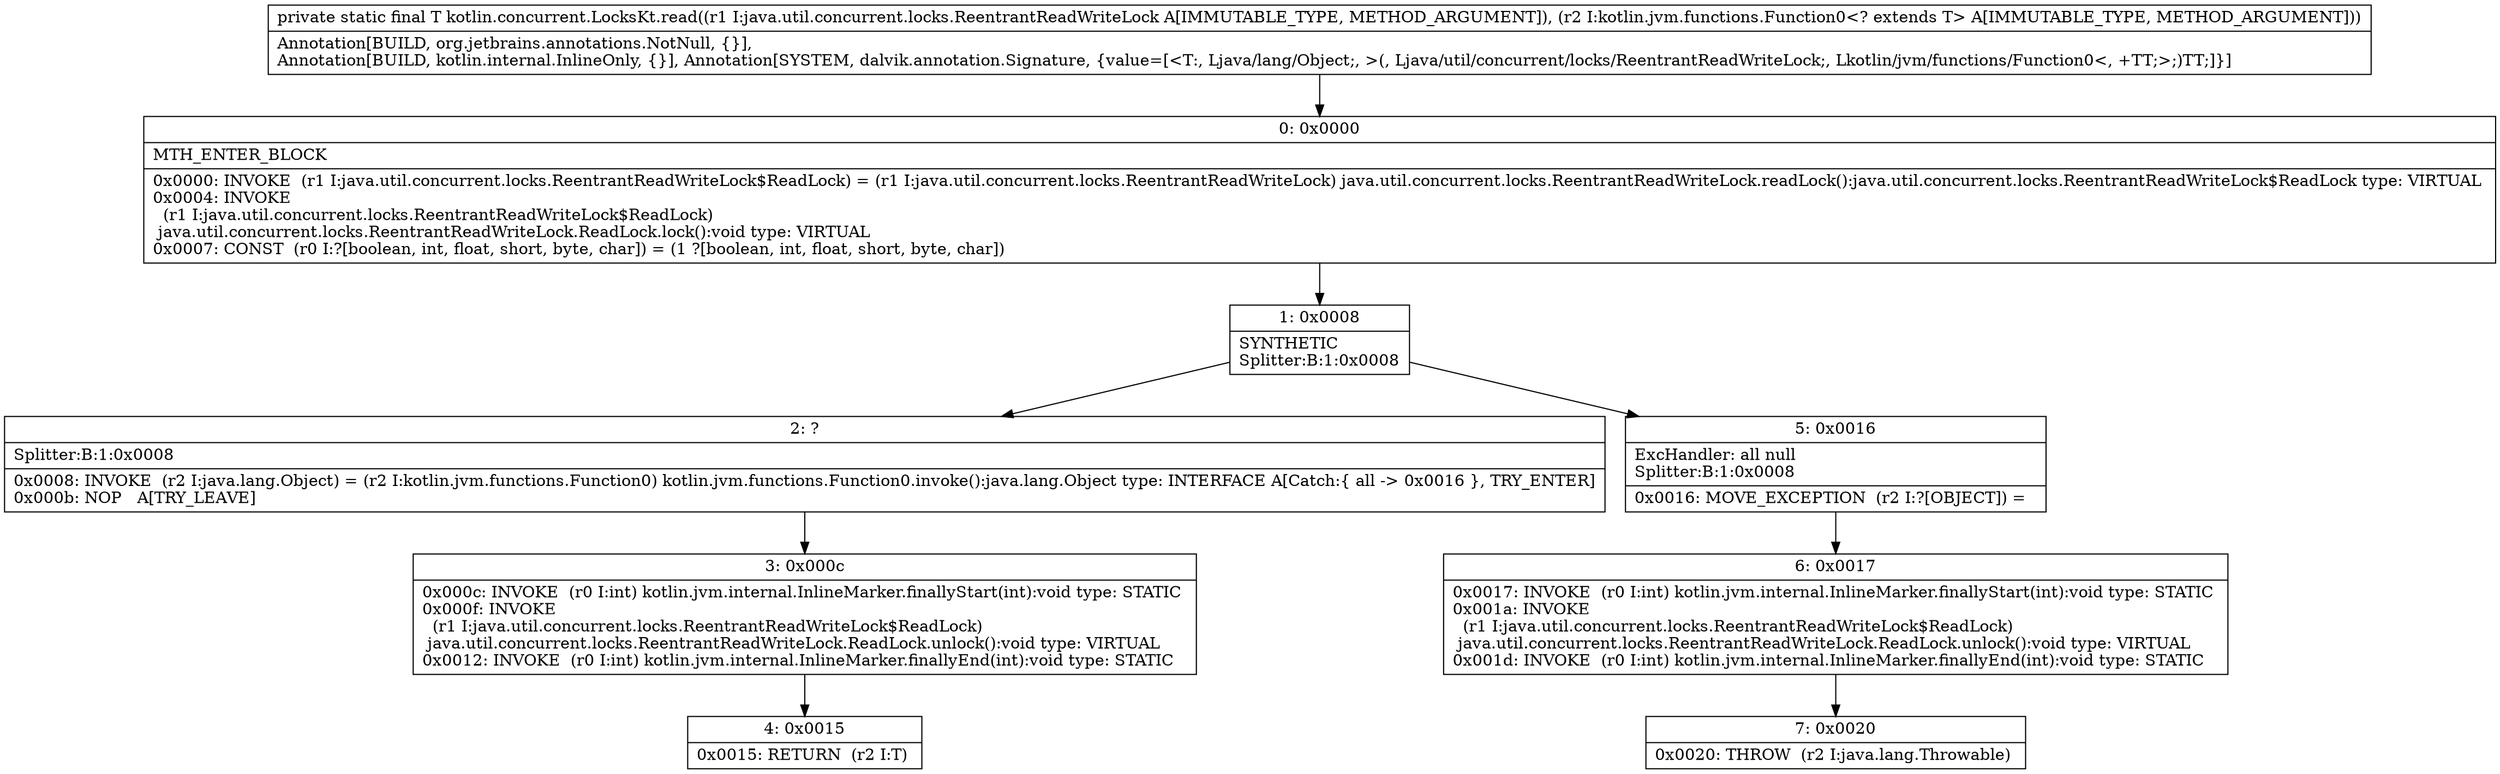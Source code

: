 digraph "CFG forkotlin.concurrent.LocksKt.read(Ljava\/util\/concurrent\/locks\/ReentrantReadWriteLock;Lkotlin\/jvm\/functions\/Function0;)Ljava\/lang\/Object;" {
Node_0 [shape=record,label="{0\:\ 0x0000|MTH_ENTER_BLOCK\l|0x0000: INVOKE  (r1 I:java.util.concurrent.locks.ReentrantReadWriteLock$ReadLock) = (r1 I:java.util.concurrent.locks.ReentrantReadWriteLock) java.util.concurrent.locks.ReentrantReadWriteLock.readLock():java.util.concurrent.locks.ReentrantReadWriteLock$ReadLock type: VIRTUAL \l0x0004: INVOKE  \l  (r1 I:java.util.concurrent.locks.ReentrantReadWriteLock$ReadLock)\l java.util.concurrent.locks.ReentrantReadWriteLock.ReadLock.lock():void type: VIRTUAL \l0x0007: CONST  (r0 I:?[boolean, int, float, short, byte, char]) = (1 ?[boolean, int, float, short, byte, char]) \l}"];
Node_1 [shape=record,label="{1\:\ 0x0008|SYNTHETIC\lSplitter:B:1:0x0008\l}"];
Node_2 [shape=record,label="{2\:\ ?|Splitter:B:1:0x0008\l|0x0008: INVOKE  (r2 I:java.lang.Object) = (r2 I:kotlin.jvm.functions.Function0) kotlin.jvm.functions.Function0.invoke():java.lang.Object type: INTERFACE A[Catch:\{ all \-\> 0x0016 \}, TRY_ENTER]\l0x000b: NOP   A[TRY_LEAVE]\l}"];
Node_3 [shape=record,label="{3\:\ 0x000c|0x000c: INVOKE  (r0 I:int) kotlin.jvm.internal.InlineMarker.finallyStart(int):void type: STATIC \l0x000f: INVOKE  \l  (r1 I:java.util.concurrent.locks.ReentrantReadWriteLock$ReadLock)\l java.util.concurrent.locks.ReentrantReadWriteLock.ReadLock.unlock():void type: VIRTUAL \l0x0012: INVOKE  (r0 I:int) kotlin.jvm.internal.InlineMarker.finallyEnd(int):void type: STATIC \l}"];
Node_4 [shape=record,label="{4\:\ 0x0015|0x0015: RETURN  (r2 I:T) \l}"];
Node_5 [shape=record,label="{5\:\ 0x0016|ExcHandler: all null\lSplitter:B:1:0x0008\l|0x0016: MOVE_EXCEPTION  (r2 I:?[OBJECT]) =  \l}"];
Node_6 [shape=record,label="{6\:\ 0x0017|0x0017: INVOKE  (r0 I:int) kotlin.jvm.internal.InlineMarker.finallyStart(int):void type: STATIC \l0x001a: INVOKE  \l  (r1 I:java.util.concurrent.locks.ReentrantReadWriteLock$ReadLock)\l java.util.concurrent.locks.ReentrantReadWriteLock.ReadLock.unlock():void type: VIRTUAL \l0x001d: INVOKE  (r0 I:int) kotlin.jvm.internal.InlineMarker.finallyEnd(int):void type: STATIC \l}"];
Node_7 [shape=record,label="{7\:\ 0x0020|0x0020: THROW  (r2 I:java.lang.Throwable) \l}"];
MethodNode[shape=record,label="{private static final T kotlin.concurrent.LocksKt.read((r1 I:java.util.concurrent.locks.ReentrantReadWriteLock A[IMMUTABLE_TYPE, METHOD_ARGUMENT]), (r2 I:kotlin.jvm.functions.Function0\<? extends T\> A[IMMUTABLE_TYPE, METHOD_ARGUMENT]))  | Annotation[BUILD, org.jetbrains.annotations.NotNull, \{\}], \lAnnotation[BUILD, kotlin.internal.InlineOnly, \{\}], Annotation[SYSTEM, dalvik.annotation.Signature, \{value=[\<T:, Ljava\/lang\/Object;, \>(, Ljava\/util\/concurrent\/locks\/ReentrantReadWriteLock;, Lkotlin\/jvm\/functions\/Function0\<, +TT;\>;)TT;]\}]\l}"];
MethodNode -> Node_0;
Node_0 -> Node_1;
Node_1 -> Node_2;
Node_1 -> Node_5;
Node_2 -> Node_3;
Node_3 -> Node_4;
Node_5 -> Node_6;
Node_6 -> Node_7;
}

